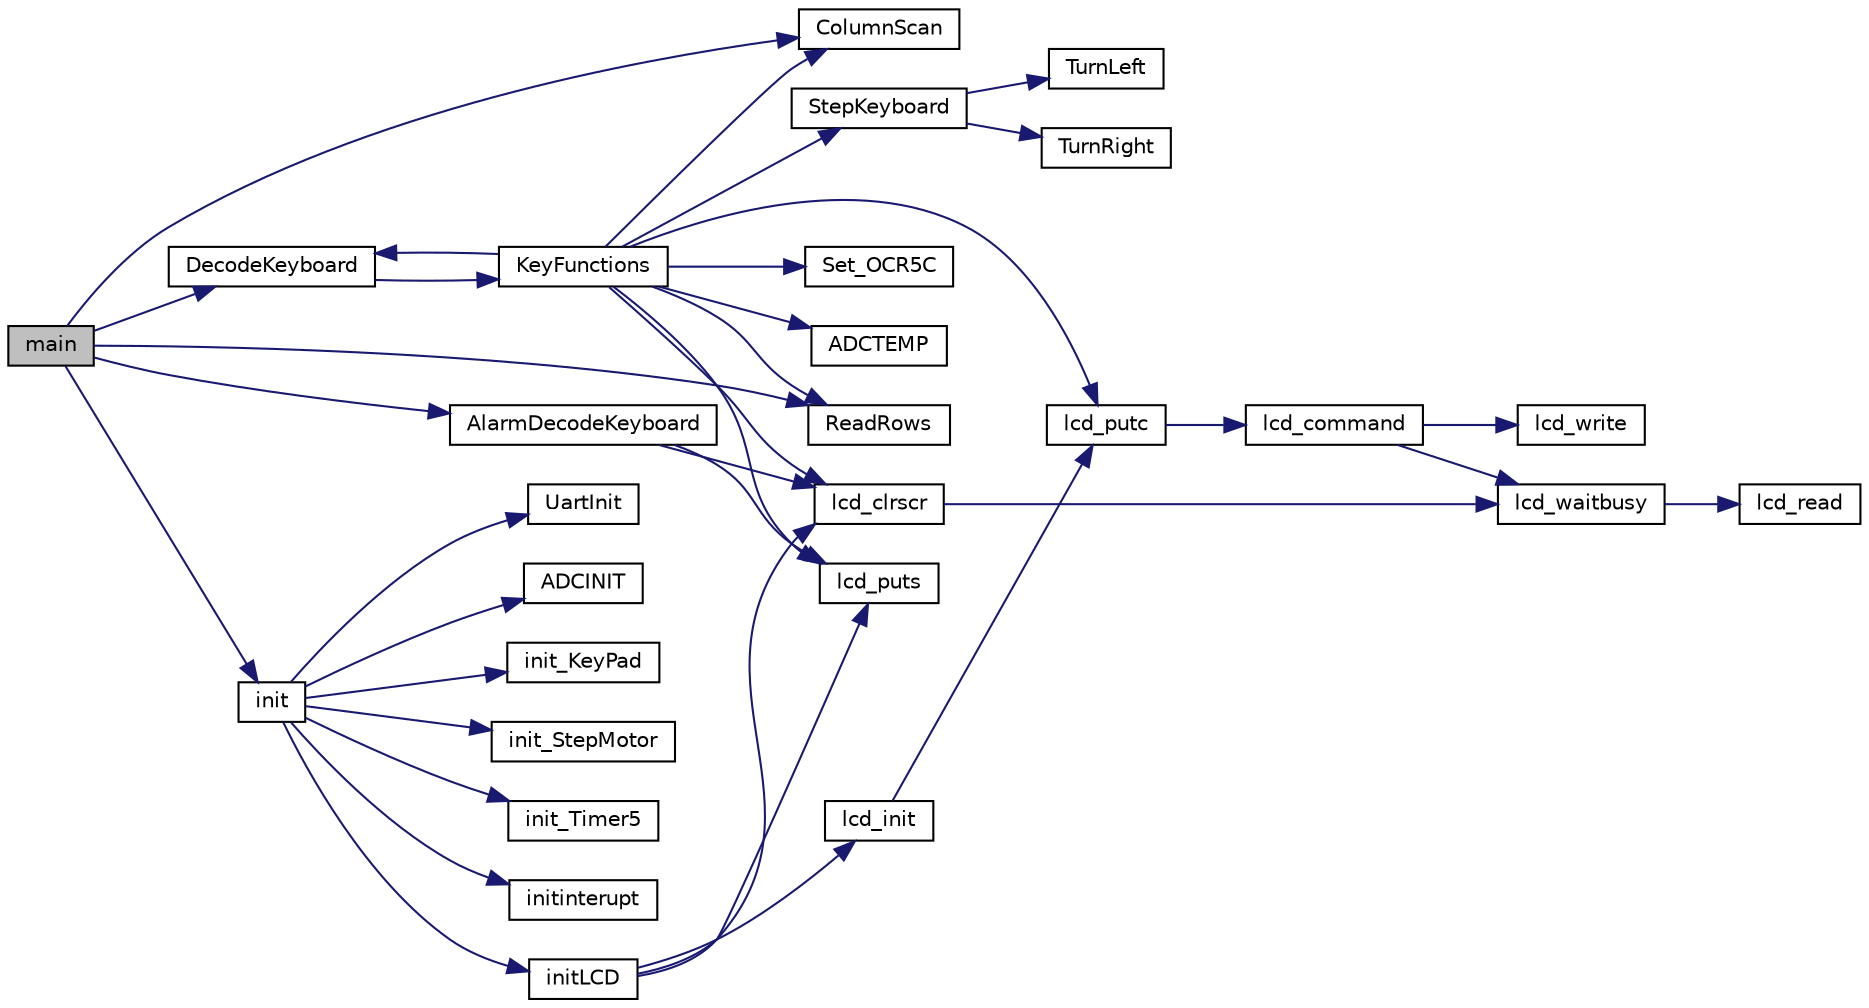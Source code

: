 digraph "main"
{
 // LATEX_PDF_SIZE
  edge [fontname="Helvetica",fontsize="10",labelfontname="Helvetica",labelfontsize="10"];
  node [fontname="Helvetica",fontsize="10",shape=record];
  rankdir="LR";
  Node1 [label="main",height=0.2,width=0.4,color="black", fillcolor="grey75", style="filled", fontcolor="black",tooltip=" "];
  Node1 -> Node2 [color="midnightblue",fontsize="10",style="solid",fontname="Helvetica"];
  Node2 [label="AlarmDecodeKeyboard",height=0.2,width=0.4,color="black", fillcolor="white", style="filled",URL="$_keypad_8c.html#a4e4a8255cfb41c259a440c93e815e889",tooltip=" "];
  Node2 -> Node3 [color="midnightblue",fontsize="10",style="solid",fontname="Helvetica"];
  Node3 [label="lcd_clrscr",height=0.2,width=0.4,color="black", fillcolor="white", style="filled",URL="$group__pfleury__lcd.html#gaf8da853dba4b9d5f2aea4e294444e14d",tooltip="Clear display and set cursor to home position."];
  Node3 -> Node4 [color="midnightblue",fontsize="10",style="solid",fontname="Helvetica"];
  Node4 [label="lcd_waitbusy",height=0.2,width=0.4,color="black", fillcolor="white", style="filled",URL="$lcd_8c.html#a4ca4373275e11ba1a2d2cbd242cbf1a4",tooltip=" "];
  Node4 -> Node5 [color="midnightblue",fontsize="10",style="solid",fontname="Helvetica"];
  Node5 [label="lcd_read",height=0.2,width=0.4,color="black", fillcolor="white", style="filled",URL="$lcd_8c.html#a48a16fff03a1164f27b460a49e702dc4",tooltip=" "];
  Node2 -> Node6 [color="midnightblue",fontsize="10",style="solid",fontname="Helvetica"];
  Node6 [label="lcd_puts",height=0.2,width=0.4,color="black", fillcolor="white", style="filled",URL="$group__pfleury__lcd.html#ga8ffdfcac7638368ff04364c14984266e",tooltip="Display string without auto linefeed."];
  Node1 -> Node7 [color="midnightblue",fontsize="10",style="solid",fontname="Helvetica"];
  Node7 [label="ColumnScan",height=0.2,width=0.4,color="black", fillcolor="white", style="filled",URL="$_keypad_8c.html#af3d38b244f06820a48a5a707fa25b7a3",tooltip=" "];
  Node1 -> Node8 [color="midnightblue",fontsize="10",style="solid",fontname="Helvetica"];
  Node8 [label="DecodeKeyboard",height=0.2,width=0.4,color="black", fillcolor="white", style="filled",URL="$_keypad_8c.html#a879b3a9f2356531174fe336a1264d15d",tooltip=" "];
  Node8 -> Node9 [color="midnightblue",fontsize="10",style="solid",fontname="Helvetica"];
  Node9 [label="KeyFunctions",height=0.2,width=0.4,color="black", fillcolor="white", style="filled",URL="$_keypad_8c.html#a2785b669203072045277b38b43399492",tooltip=" "];
  Node9 -> Node10 [color="midnightblue",fontsize="10",style="solid",fontname="Helvetica"];
  Node10 [label="ADCTEMP",height=0.2,width=0.4,color="black", fillcolor="white", style="filled",URL="$_a_d_c_t_e_m_p_8c.html#a4e6c8595920b3cf6dd2acdbe5a45f4c4",tooltip=" "];
  Node9 -> Node7 [color="midnightblue",fontsize="10",style="solid",fontname="Helvetica"];
  Node9 -> Node8 [color="midnightblue",fontsize="10",style="solid",fontname="Helvetica"];
  Node9 -> Node3 [color="midnightblue",fontsize="10",style="solid",fontname="Helvetica"];
  Node9 -> Node11 [color="midnightblue",fontsize="10",style="solid",fontname="Helvetica"];
  Node11 [label="lcd_putc",height=0.2,width=0.4,color="black", fillcolor="white", style="filled",URL="$group__pfleury__lcd.html#gafa7e36b95c43d603f510273ad077cbbe",tooltip="Display character at current cursor position."];
  Node11 -> Node12 [color="midnightblue",fontsize="10",style="solid",fontname="Helvetica"];
  Node12 [label="lcd_command",height=0.2,width=0.4,color="black", fillcolor="white", style="filled",URL="$group__pfleury__lcd.html#gaea9d14f02df06f948cb5a56776980826",tooltip="Send LCD controller instruction command."];
  Node12 -> Node4 [color="midnightblue",fontsize="10",style="solid",fontname="Helvetica"];
  Node12 -> Node13 [color="midnightblue",fontsize="10",style="solid",fontname="Helvetica"];
  Node13 [label="lcd_write",height=0.2,width=0.4,color="black", fillcolor="white", style="filled",URL="$lcd_8c.html#a6aa4fa5c8ba19268338fa4215fa1807e",tooltip=" "];
  Node9 -> Node6 [color="midnightblue",fontsize="10",style="solid",fontname="Helvetica"];
  Node9 -> Node14 [color="midnightblue",fontsize="10",style="solid",fontname="Helvetica"];
  Node14 [label="ReadRows",height=0.2,width=0.4,color="black", fillcolor="white", style="filled",URL="$_keypad_8c.html#a2a4456cbb7c716b1e3e904f95b73a6d2",tooltip=" "];
  Node9 -> Node15 [color="midnightblue",fontsize="10",style="solid",fontname="Helvetica"];
  Node15 [label="Set_OCR5C",height=0.2,width=0.4,color="black", fillcolor="white", style="filled",URL="$_timer_motor_8c.html#a8c61960b6e4b8012a2300144e9bb2bf1",tooltip=" "];
  Node9 -> Node16 [color="midnightblue",fontsize="10",style="solid",fontname="Helvetica"];
  Node16 [label="StepKeyboard",height=0.2,width=0.4,color="black", fillcolor="white", style="filled",URL="$_keypad_8c.html#a1be2e58fa1ff1ff5465159ec14df5e1d",tooltip=" "];
  Node16 -> Node17 [color="midnightblue",fontsize="10",style="solid",fontname="Helvetica"];
  Node17 [label="TurnLeft",height=0.2,width=0.4,color="black", fillcolor="white", style="filled",URL="$_step_motor_8c.html#abc73700b5c80324e6f187098c7c3876f",tooltip=" "];
  Node16 -> Node18 [color="midnightblue",fontsize="10",style="solid",fontname="Helvetica"];
  Node18 [label="TurnRight",height=0.2,width=0.4,color="black", fillcolor="white", style="filled",URL="$_step_motor_8c.html#ace44de3e98f604da66674ce6ebccd41f",tooltip=" "];
  Node1 -> Node19 [color="midnightblue",fontsize="10",style="solid",fontname="Helvetica"];
  Node19 [label="init",height=0.2,width=0.4,color="black", fillcolor="white", style="filled",URL="$main_8c.html#a02fd73d861ef2e4aabb38c0c9ff82947",tooltip=" "];
  Node19 -> Node20 [color="midnightblue",fontsize="10",style="solid",fontname="Helvetica"];
  Node20 [label="ADCINIT",height=0.2,width=0.4,color="black", fillcolor="white", style="filled",URL="$_a_d_c_t_e_m_p_8c.html#a55e1ac95d16febebaef685f1dae59bab",tooltip=" "];
  Node19 -> Node21 [color="midnightblue",fontsize="10",style="solid",fontname="Helvetica"];
  Node21 [label="init_KeyPad",height=0.2,width=0.4,color="black", fillcolor="white", style="filled",URL="$_keypad_8c.html#ab697fdffffbe9f7feb95a69793fa5048",tooltip=" "];
  Node19 -> Node22 [color="midnightblue",fontsize="10",style="solid",fontname="Helvetica"];
  Node22 [label="init_StepMotor",height=0.2,width=0.4,color="black", fillcolor="white", style="filled",URL="$_step_motor_8c.html#a7e361492baf87bc206f2b32453257938",tooltip=" "];
  Node19 -> Node23 [color="midnightblue",fontsize="10",style="solid",fontname="Helvetica"];
  Node23 [label="init_Timer5",height=0.2,width=0.4,color="black", fillcolor="white", style="filled",URL="$_timer_motor_8c.html#a451fa41296e5800fe0b1dd4e50237057",tooltip=" "];
  Node19 -> Node24 [color="midnightblue",fontsize="10",style="solid",fontname="Helvetica"];
  Node24 [label="initinterupt",height=0.2,width=0.4,color="black", fillcolor="white", style="filled",URL="$_interupts_8c.html#a64bd0f7d3b5080b0992ca874d797a069",tooltip=" "];
  Node19 -> Node25 [color="midnightblue",fontsize="10",style="solid",fontname="Helvetica"];
  Node25 [label="initLCD",height=0.2,width=0.4,color="black", fillcolor="white", style="filled",URL="$main_8c.html#a08529d00f32f8441dc7669b1a1d3783c",tooltip=" "];
  Node25 -> Node3 [color="midnightblue",fontsize="10",style="solid",fontname="Helvetica"];
  Node25 -> Node26 [color="midnightblue",fontsize="10",style="solid",fontname="Helvetica"];
  Node26 [label="lcd_init",height=0.2,width=0.4,color="black", fillcolor="white", style="filled",URL="$group__pfleury__lcd.html#ga9af28b2779326b63ff4356e2b1828984",tooltip="Initialize display and select type of cursor."];
  Node26 -> Node11 [color="midnightblue",fontsize="10",style="solid",fontname="Helvetica"];
  Node25 -> Node6 [color="midnightblue",fontsize="10",style="solid",fontname="Helvetica"];
  Node19 -> Node27 [color="midnightblue",fontsize="10",style="solid",fontname="Helvetica"];
  Node27 [label="UartInit",height=0.2,width=0.4,color="black", fillcolor="white", style="filled",URL="$stdio__setup_8c.html#a61f5dee7d3d128cc710e664a198d0904",tooltip=" "];
  Node1 -> Node14 [color="midnightblue",fontsize="10",style="solid",fontname="Helvetica"];
}
